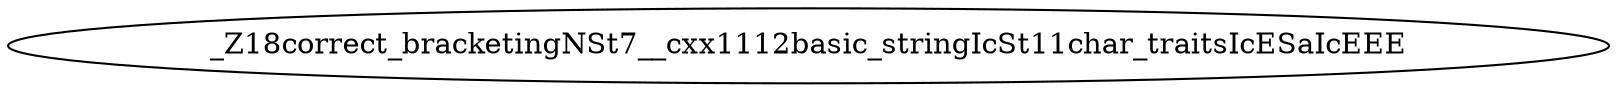 digraph CallGraph {
_Z18correct_bracketingNSt7__cxx1112basic_stringIcSt11char_traitsIcESaIcEEE [label="_Z18correct_bracketingNSt7__cxx1112basic_stringIcSt11char_traitsIcESaIcEEE"];
}
